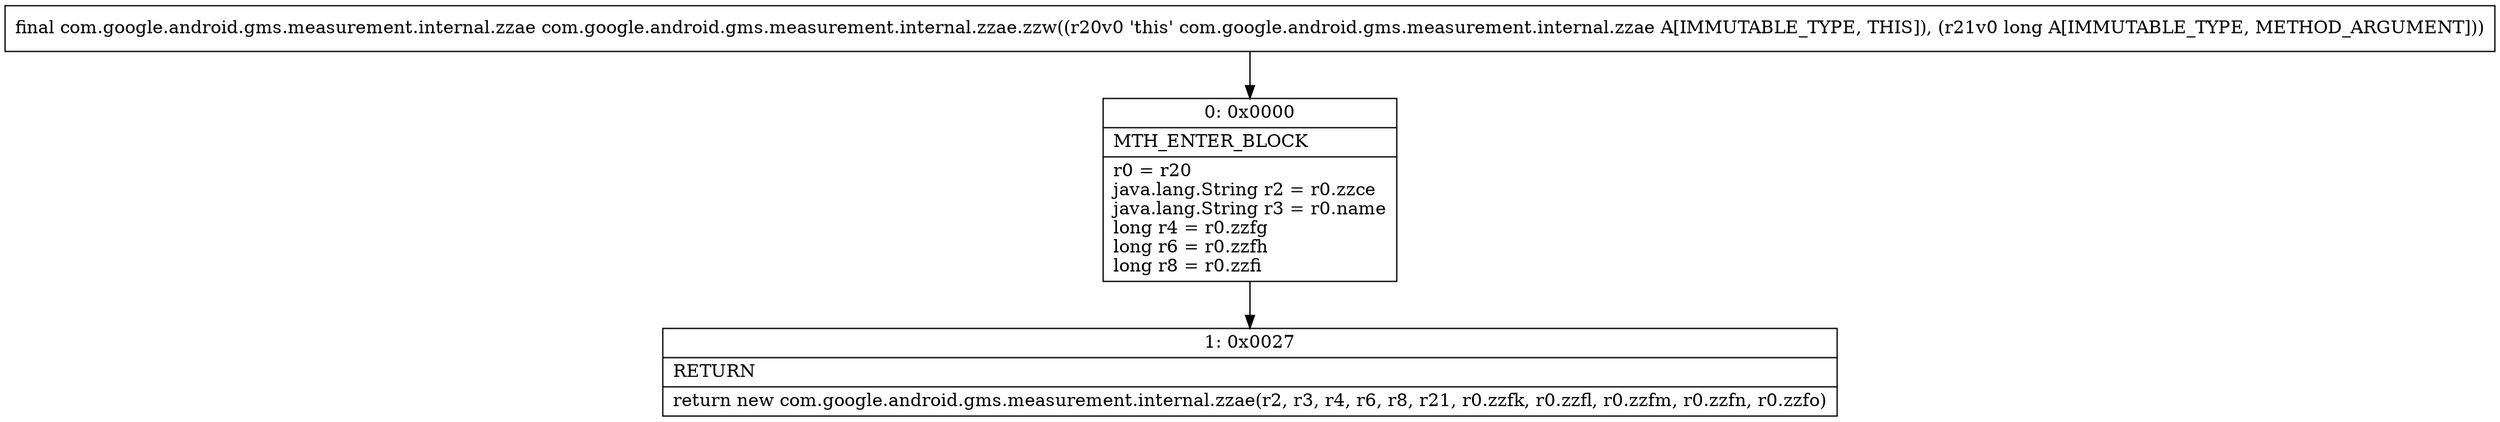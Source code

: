 digraph "CFG forcom.google.android.gms.measurement.internal.zzae.zzw(J)Lcom\/google\/android\/gms\/measurement\/internal\/zzae;" {
Node_0 [shape=record,label="{0\:\ 0x0000|MTH_ENTER_BLOCK\l|r0 = r20\ljava.lang.String r2 = r0.zzce\ljava.lang.String r3 = r0.name\llong r4 = r0.zzfg\llong r6 = r0.zzfh\llong r8 = r0.zzfi\l}"];
Node_1 [shape=record,label="{1\:\ 0x0027|RETURN\l|return new com.google.android.gms.measurement.internal.zzae(r2, r3, r4, r6, r8, r21, r0.zzfk, r0.zzfl, r0.zzfm, r0.zzfn, r0.zzfo)\l}"];
MethodNode[shape=record,label="{final com.google.android.gms.measurement.internal.zzae com.google.android.gms.measurement.internal.zzae.zzw((r20v0 'this' com.google.android.gms.measurement.internal.zzae A[IMMUTABLE_TYPE, THIS]), (r21v0 long A[IMMUTABLE_TYPE, METHOD_ARGUMENT])) }"];
MethodNode -> Node_0;
Node_0 -> Node_1;
}

